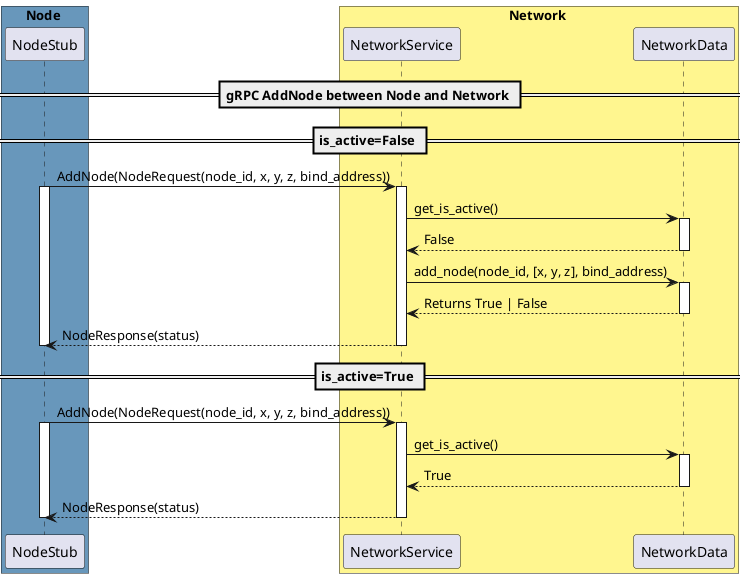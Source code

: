 @startuml
skinparam backgroundColor #FFFFFF

' Defines the participants in the protocol
box Node #6897BB
participant "NodeStub" as NodeStub
end box

box Network #FFF68F
participant "NetworkService" as NetworkService
participant "NetworkData" as NetworkData
end box
== gRPC AddNode between Node and Network ==

== is_active=False ==
' NodeStub requests AddNode RPC sending a NodeRequest message
' containing the requesting node ID
NodeStub -> NetworkService: AddNode(NodeRequest(node_id, x, y, z, bind_address))
activate NodeStub

' NetworkService receives the RPC request for AddNode
activate NetworkService

NetworkService -> NetworkData: get_is_active()
activate NetworkData
return False

' NetworkService adds the node information to the NetworkData
NetworkService -> NetworkData: add_node(node_id, [x, y, z], bind_address)
activate NetworkData

' NetworkData returns the status of the operation
return Returns True | False

' NetworkService responds to NodeStub sending a NodeResponse message
' containing the operation status
return NodeResponse(status)
deactivate NodeStub

== is_active=True ==
' NodeStub requests AddNode RPC sending a NodeRequest message
' containing the requesting node ID
NodeStub -> NetworkService: AddNode(NodeRequest(node_id, x, y, z, bind_address))
activate NodeStub

' NetworkService receives the RPC request for AddNode
activate NetworkService

NetworkService -> NetworkData: get_is_active()
activate NetworkData
return True

' NetworkService responds to NodeStub sending a NodeResponse message
' containing the operation status
return NodeResponse(status)
deactivate NodeStub

@enduml
